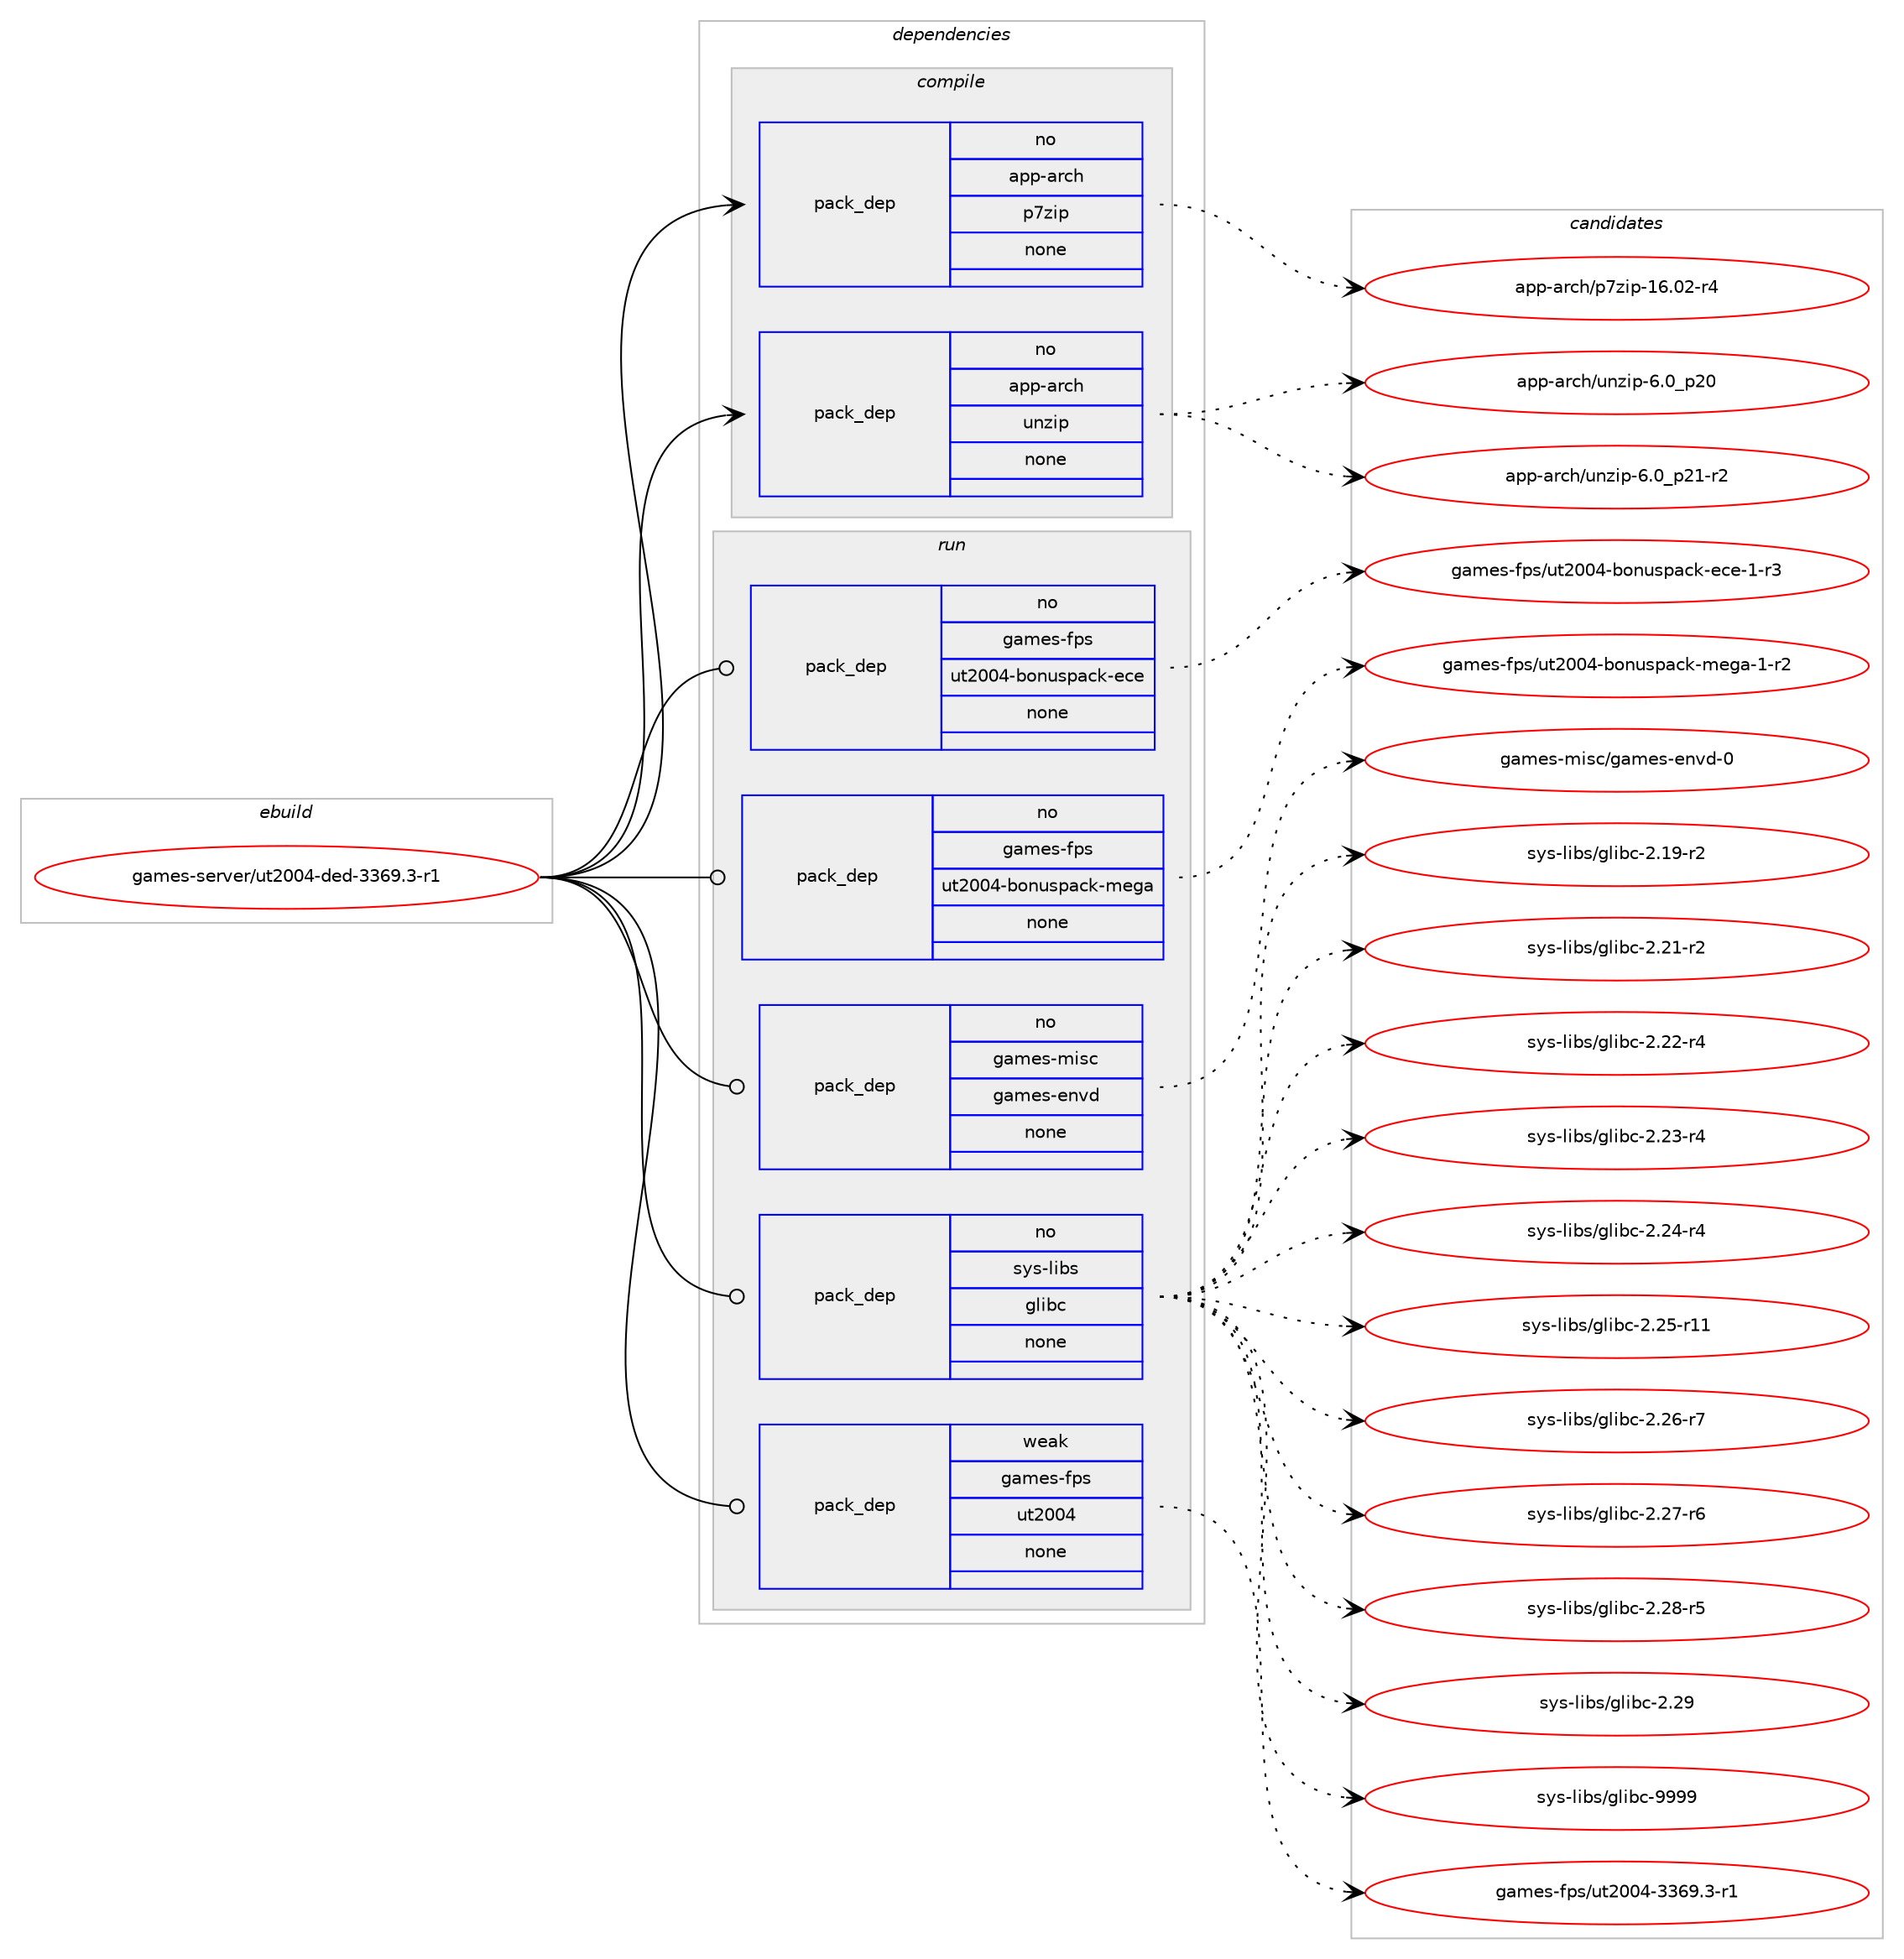 digraph prolog {

# *************
# Graph options
# *************

newrank=true;
concentrate=true;
compound=true;
graph [rankdir=LR,fontname=Helvetica,fontsize=10,ranksep=1.5];#, ranksep=2.5, nodesep=0.2];
edge  [arrowhead=vee];
node  [fontname=Helvetica,fontsize=10];

# **********
# The ebuild
# **********

subgraph cluster_leftcol {
color=gray;
rank=same;
label=<<i>ebuild</i>>;
id [label="games-server/ut2004-ded-3369.3-r1", color=red, width=4, href="../games-server/ut2004-ded-3369.3-r1.svg"];
}

# ****************
# The dependencies
# ****************

subgraph cluster_midcol {
color=gray;
label=<<i>dependencies</i>>;
subgraph cluster_compile {
fillcolor="#eeeeee";
style=filled;
label=<<i>compile</i>>;
subgraph pack1109361 {
dependency1560507 [label=<<TABLE BORDER="0" CELLBORDER="1" CELLSPACING="0" CELLPADDING="4" WIDTH="220"><TR><TD ROWSPAN="6" CELLPADDING="30">pack_dep</TD></TR><TR><TD WIDTH="110">no</TD></TR><TR><TD>app-arch</TD></TR><TR><TD>p7zip</TD></TR><TR><TD>none</TD></TR><TR><TD></TD></TR></TABLE>>, shape=none, color=blue];
}
id:e -> dependency1560507:w [weight=20,style="solid",arrowhead="vee"];
subgraph pack1109362 {
dependency1560508 [label=<<TABLE BORDER="0" CELLBORDER="1" CELLSPACING="0" CELLPADDING="4" WIDTH="220"><TR><TD ROWSPAN="6" CELLPADDING="30">pack_dep</TD></TR><TR><TD WIDTH="110">no</TD></TR><TR><TD>app-arch</TD></TR><TR><TD>unzip</TD></TR><TR><TD>none</TD></TR><TR><TD></TD></TR></TABLE>>, shape=none, color=blue];
}
id:e -> dependency1560508:w [weight=20,style="solid",arrowhead="vee"];
}
subgraph cluster_compileandrun {
fillcolor="#eeeeee";
style=filled;
label=<<i>compile and run</i>>;
}
subgraph cluster_run {
fillcolor="#eeeeee";
style=filled;
label=<<i>run</i>>;
subgraph pack1109363 {
dependency1560509 [label=<<TABLE BORDER="0" CELLBORDER="1" CELLSPACING="0" CELLPADDING="4" WIDTH="220"><TR><TD ROWSPAN="6" CELLPADDING="30">pack_dep</TD></TR><TR><TD WIDTH="110">no</TD></TR><TR><TD>games-fps</TD></TR><TR><TD>ut2004-bonuspack-ece</TD></TR><TR><TD>none</TD></TR><TR><TD></TD></TR></TABLE>>, shape=none, color=blue];
}
id:e -> dependency1560509:w [weight=20,style="solid",arrowhead="odot"];
subgraph pack1109364 {
dependency1560510 [label=<<TABLE BORDER="0" CELLBORDER="1" CELLSPACING="0" CELLPADDING="4" WIDTH="220"><TR><TD ROWSPAN="6" CELLPADDING="30">pack_dep</TD></TR><TR><TD WIDTH="110">no</TD></TR><TR><TD>games-fps</TD></TR><TR><TD>ut2004-bonuspack-mega</TD></TR><TR><TD>none</TD></TR><TR><TD></TD></TR></TABLE>>, shape=none, color=blue];
}
id:e -> dependency1560510:w [weight=20,style="solid",arrowhead="odot"];
subgraph pack1109365 {
dependency1560511 [label=<<TABLE BORDER="0" CELLBORDER="1" CELLSPACING="0" CELLPADDING="4" WIDTH="220"><TR><TD ROWSPAN="6" CELLPADDING="30">pack_dep</TD></TR><TR><TD WIDTH="110">no</TD></TR><TR><TD>games-misc</TD></TR><TR><TD>games-envd</TD></TR><TR><TD>none</TD></TR><TR><TD></TD></TR></TABLE>>, shape=none, color=blue];
}
id:e -> dependency1560511:w [weight=20,style="solid",arrowhead="odot"];
subgraph pack1109366 {
dependency1560512 [label=<<TABLE BORDER="0" CELLBORDER="1" CELLSPACING="0" CELLPADDING="4" WIDTH="220"><TR><TD ROWSPAN="6" CELLPADDING="30">pack_dep</TD></TR><TR><TD WIDTH="110">no</TD></TR><TR><TD>sys-libs</TD></TR><TR><TD>glibc</TD></TR><TR><TD>none</TD></TR><TR><TD></TD></TR></TABLE>>, shape=none, color=blue];
}
id:e -> dependency1560512:w [weight=20,style="solid",arrowhead="odot"];
subgraph pack1109367 {
dependency1560513 [label=<<TABLE BORDER="0" CELLBORDER="1" CELLSPACING="0" CELLPADDING="4" WIDTH="220"><TR><TD ROWSPAN="6" CELLPADDING="30">pack_dep</TD></TR><TR><TD WIDTH="110">weak</TD></TR><TR><TD>games-fps</TD></TR><TR><TD>ut2004</TD></TR><TR><TD>none</TD></TR><TR><TD></TD></TR></TABLE>>, shape=none, color=blue];
}
id:e -> dependency1560513:w [weight=20,style="solid",arrowhead="odot"];
}
}

# **************
# The candidates
# **************

subgraph cluster_choices {
rank=same;
color=gray;
label=<<i>candidates</i>>;

subgraph choice1109361 {
color=black;
nodesep=1;
choice9711211245971149910447112551221051124549544648504511452 [label="app-arch/p7zip-16.02-r4", color=red, width=4,href="../app-arch/p7zip-16.02-r4.svg"];
dependency1560507:e -> choice9711211245971149910447112551221051124549544648504511452:w [style=dotted,weight="100"];
}
subgraph choice1109362 {
color=black;
nodesep=1;
choice971121124597114991044711711012210511245544648951125048 [label="app-arch/unzip-6.0_p20", color=red, width=4,href="../app-arch/unzip-6.0_p20.svg"];
choice9711211245971149910447117110122105112455446489511250494511450 [label="app-arch/unzip-6.0_p21-r2", color=red, width=4,href="../app-arch/unzip-6.0_p21-r2.svg"];
dependency1560508:e -> choice971121124597114991044711711012210511245544648951125048:w [style=dotted,weight="100"];
dependency1560508:e -> choice9711211245971149910447117110122105112455446489511250494511450:w [style=dotted,weight="100"];
}
subgraph choice1109363 {
color=black;
nodesep=1;
choice1039710910111545102112115471171165048485245981111101171151129799107451019910145494511451 [label="games-fps/ut2004-bonuspack-ece-1-r3", color=red, width=4,href="../games-fps/ut2004-bonuspack-ece-1-r3.svg"];
dependency1560509:e -> choice1039710910111545102112115471171165048485245981111101171151129799107451019910145494511451:w [style=dotted,weight="100"];
}
subgraph choice1109364 {
color=black;
nodesep=1;
choice1039710910111545102112115471171165048485245981111101171151129799107451091011039745494511450 [label="games-fps/ut2004-bonuspack-mega-1-r2", color=red, width=4,href="../games-fps/ut2004-bonuspack-mega-1-r2.svg"];
dependency1560510:e -> choice1039710910111545102112115471171165048485245981111101171151129799107451091011039745494511450:w [style=dotted,weight="100"];
}
subgraph choice1109365 {
color=black;
nodesep=1;
choice1039710910111545109105115994710397109101115451011101181004548 [label="games-misc/games-envd-0", color=red, width=4,href="../games-misc/games-envd-0.svg"];
dependency1560511:e -> choice1039710910111545109105115994710397109101115451011101181004548:w [style=dotted,weight="100"];
}
subgraph choice1109366 {
color=black;
nodesep=1;
choice115121115451081059811547103108105989945504649574511450 [label="sys-libs/glibc-2.19-r2", color=red, width=4,href="../sys-libs/glibc-2.19-r2.svg"];
choice115121115451081059811547103108105989945504650494511450 [label="sys-libs/glibc-2.21-r2", color=red, width=4,href="../sys-libs/glibc-2.21-r2.svg"];
choice115121115451081059811547103108105989945504650504511452 [label="sys-libs/glibc-2.22-r4", color=red, width=4,href="../sys-libs/glibc-2.22-r4.svg"];
choice115121115451081059811547103108105989945504650514511452 [label="sys-libs/glibc-2.23-r4", color=red, width=4,href="../sys-libs/glibc-2.23-r4.svg"];
choice115121115451081059811547103108105989945504650524511452 [label="sys-libs/glibc-2.24-r4", color=red, width=4,href="../sys-libs/glibc-2.24-r4.svg"];
choice11512111545108105981154710310810598994550465053451144949 [label="sys-libs/glibc-2.25-r11", color=red, width=4,href="../sys-libs/glibc-2.25-r11.svg"];
choice115121115451081059811547103108105989945504650544511455 [label="sys-libs/glibc-2.26-r7", color=red, width=4,href="../sys-libs/glibc-2.26-r7.svg"];
choice115121115451081059811547103108105989945504650554511454 [label="sys-libs/glibc-2.27-r6", color=red, width=4,href="../sys-libs/glibc-2.27-r6.svg"];
choice115121115451081059811547103108105989945504650564511453 [label="sys-libs/glibc-2.28-r5", color=red, width=4,href="../sys-libs/glibc-2.28-r5.svg"];
choice11512111545108105981154710310810598994550465057 [label="sys-libs/glibc-2.29", color=red, width=4,href="../sys-libs/glibc-2.29.svg"];
choice11512111545108105981154710310810598994557575757 [label="sys-libs/glibc-9999", color=red, width=4,href="../sys-libs/glibc-9999.svg"];
dependency1560512:e -> choice115121115451081059811547103108105989945504649574511450:w [style=dotted,weight="100"];
dependency1560512:e -> choice115121115451081059811547103108105989945504650494511450:w [style=dotted,weight="100"];
dependency1560512:e -> choice115121115451081059811547103108105989945504650504511452:w [style=dotted,weight="100"];
dependency1560512:e -> choice115121115451081059811547103108105989945504650514511452:w [style=dotted,weight="100"];
dependency1560512:e -> choice115121115451081059811547103108105989945504650524511452:w [style=dotted,weight="100"];
dependency1560512:e -> choice11512111545108105981154710310810598994550465053451144949:w [style=dotted,weight="100"];
dependency1560512:e -> choice115121115451081059811547103108105989945504650544511455:w [style=dotted,weight="100"];
dependency1560512:e -> choice115121115451081059811547103108105989945504650554511454:w [style=dotted,weight="100"];
dependency1560512:e -> choice115121115451081059811547103108105989945504650564511453:w [style=dotted,weight="100"];
dependency1560512:e -> choice11512111545108105981154710310810598994550465057:w [style=dotted,weight="100"];
dependency1560512:e -> choice11512111545108105981154710310810598994557575757:w [style=dotted,weight="100"];
}
subgraph choice1109367 {
color=black;
nodesep=1;
choice10397109101115451021121154711711650484852455151545746514511449 [label="games-fps/ut2004-3369.3-r1", color=red, width=4,href="../games-fps/ut2004-3369.3-r1.svg"];
dependency1560513:e -> choice10397109101115451021121154711711650484852455151545746514511449:w [style=dotted,weight="100"];
}
}

}
